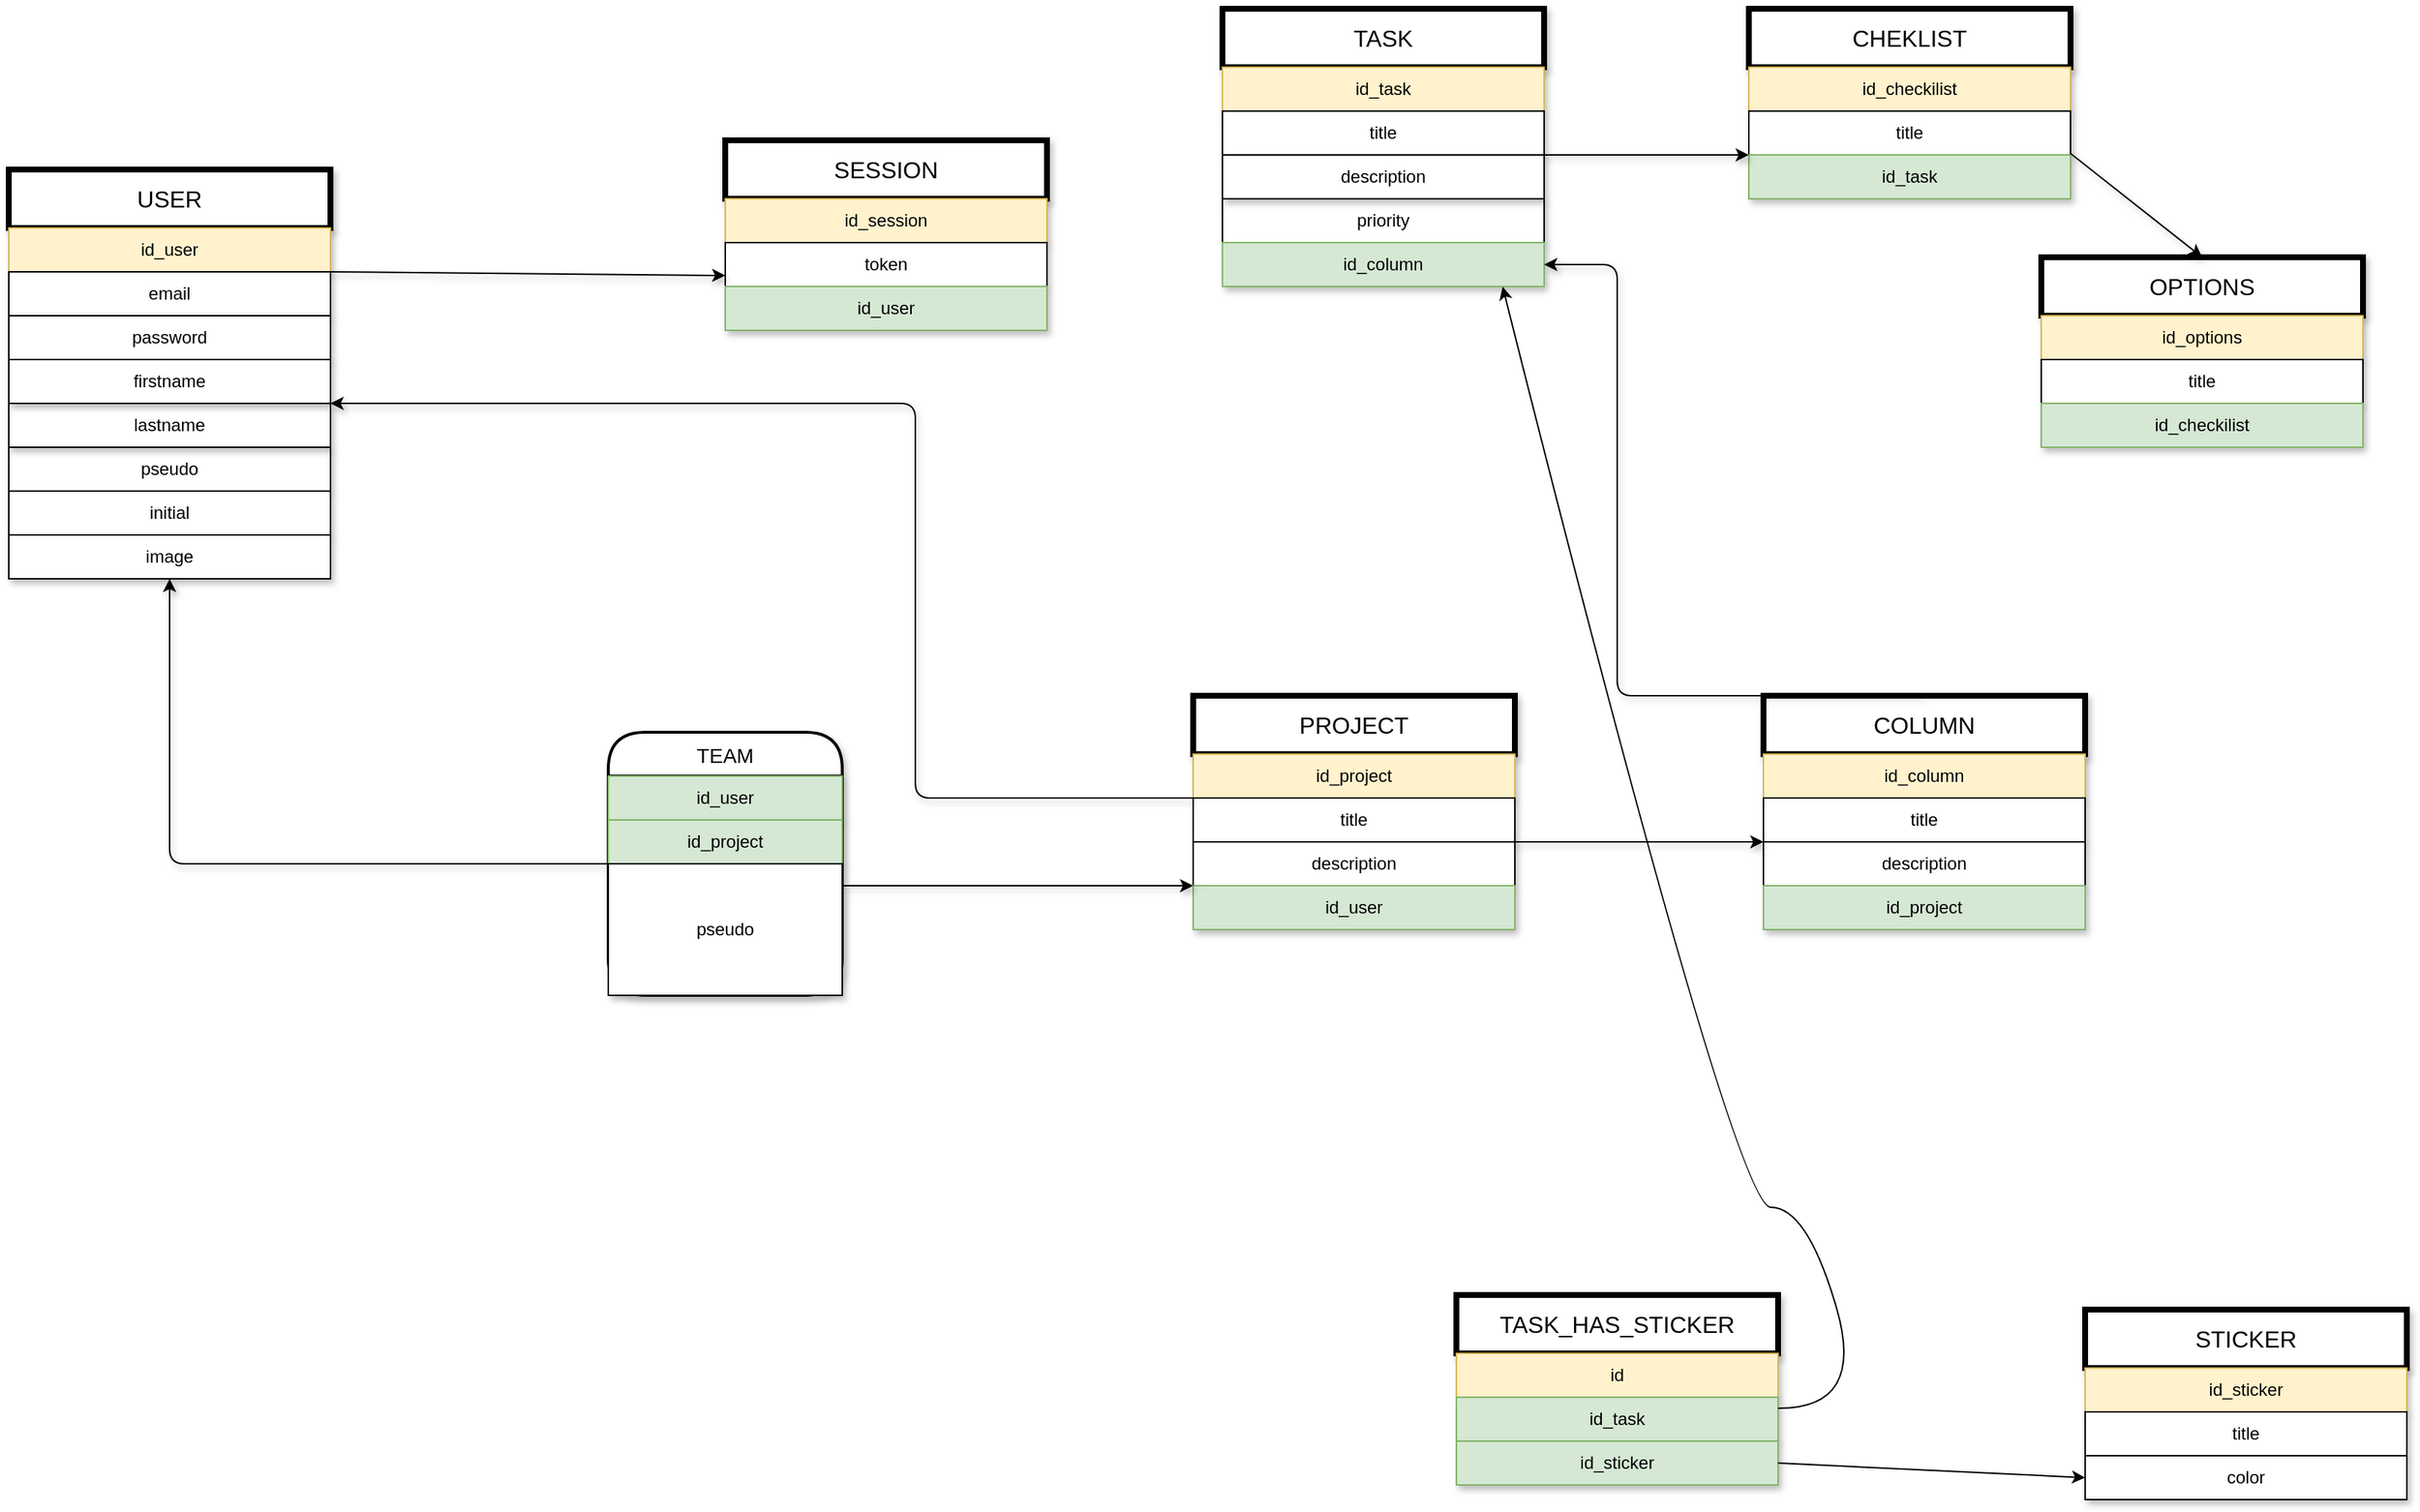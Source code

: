 <mxfile version="14.6.11" type="device"><diagram id="R2lEEEUBdFMjLlhIrx00" name="Page-1"><mxGraphModel dx="2071" dy="1782" grid="1" gridSize="10" guides="1" tooltips="1" connect="1" arrows="1" fold="1" page="1" pageScale="1" pageWidth="850" pageHeight="1100" math="0" shadow="0" extFonts="Permanent Marker^https://fonts.googleapis.com/css?family=Permanent+Marker"><root><mxCell id="0"/><mxCell id="1" parent="0"/><mxCell id="zzVHXGahLy2vOb0JmT2--120" value="TEAM" style="swimlane;childLayout=stackLayout;horizontal=1;startSize=30;horizontalStack=0;rounded=1;fontSize=14;fontStyle=0;strokeWidth=2;resizeParent=0;resizeLast=1;shadow=1;dashed=0;align=center;glass=0;sketch=0;arcSize=28;" parent="1" vertex="1"><mxGeometry x="-390" y="-555" width="160" height="180" as="geometry"><mxRectangle x="-480" y="-560" width="70" height="30" as="alternateBounds"/></mxGeometry></mxCell><mxCell id="zzVHXGahLy2vOb0JmT2--134" value="" style="edgeStyle=segmentEdgeStyle;endArrow=classic;html=1;shadow=1;entryX=0.5;entryY=1;entryDx=0;entryDy=0;" parent="zzVHXGahLy2vOb0JmT2--120" target="zzVHXGahLy2vOb0JmT2--63" edge="1"><mxGeometry width="50" height="50" relative="1" as="geometry"><mxPoint y="90" as="sourcePoint"/><mxPoint x="-190" y="-125" as="targetPoint"/><Array as="points"><mxPoint x="-300" y="90"/></Array></mxGeometry></mxCell><mxCell id="zzVHXGahLy2vOb0JmT2--122" value="id_user" style="rounded=0;whiteSpace=wrap;html=1;shadow=1;glass=0;sketch=0;strokeWidth=1;fillColor=#d5e8d4;strokeColor=#82b366;" parent="zzVHXGahLy2vOb0JmT2--120" vertex="1"><mxGeometry y="30" width="160" height="30" as="geometry"/></mxCell><mxCell id="zzVHXGahLy2vOb0JmT2--128" value="id_project" style="rounded=0;whiteSpace=wrap;html=1;shadow=1;glass=0;sketch=0;strokeWidth=1;fillColor=#d5e8d4;strokeColor=#82b366;" parent="zzVHXGahLy2vOb0JmT2--120" vertex="1"><mxGeometry y="60" width="160" height="30" as="geometry"/></mxCell><mxCell id="zzVHXGahLy2vOb0JmT2--129" value="pseudo" style="rounded=0;whiteSpace=wrap;html=1;shadow=1;glass=0;sketch=0;strokeWidth=1;" parent="zzVHXGahLy2vOb0JmT2--120" vertex="1"><mxGeometry y="90" width="160" height="90" as="geometry"/></mxCell><mxCell id="zzVHXGahLy2vOb0JmT2--52" value="&lt;font style=&quot;font-size: 16px&quot;&gt;USER&lt;/font&gt;" style="whiteSpace=wrap;html=1;rounded=0;shadow=1;sketch=0;glass=0;strokeWidth=4;" parent="1" vertex="1"><mxGeometry x="-800" y="-940" width="220" height="40" as="geometry"/></mxCell><mxCell id="zzVHXGahLy2vOb0JmT2--56" value="id_user" style="rounded=0;whiteSpace=wrap;html=1;shadow=1;glass=0;sketch=0;strokeWidth=1;fillColor=#fff2cc;strokeColor=#d6b656;" parent="1" vertex="1"><mxGeometry x="-800" y="-900" width="220" height="30" as="geometry"/></mxCell><mxCell id="zzVHXGahLy2vOb0JmT2--57" value="pseudo" style="rounded=0;whiteSpace=wrap;html=1;shadow=1;glass=0;sketch=0;strokeWidth=1;" parent="1" vertex="1"><mxGeometry x="-800" y="-750" width="220" height="30" as="geometry"/></mxCell><mxCell id="zzVHXGahLy2vOb0JmT2--58" value="lastname" style="rounded=0;whiteSpace=wrap;html=1;shadow=1;glass=0;sketch=0;strokeWidth=1;" parent="1" vertex="1"><mxGeometry x="-800" y="-780" width="220" height="30" as="geometry"/></mxCell><mxCell id="zzVHXGahLy2vOb0JmT2--59" value="email" style="rounded=0;whiteSpace=wrap;html=1;shadow=1;glass=0;sketch=0;strokeWidth=1;" parent="1" vertex="1"><mxGeometry x="-800" y="-870" width="220" height="30" as="geometry"/></mxCell><mxCell id="zzVHXGahLy2vOb0JmT2--60" value="password" style="rounded=0;whiteSpace=wrap;html=1;shadow=1;glass=0;sketch=0;strokeWidth=1;" parent="1" vertex="1"><mxGeometry x="-800" y="-840" width="220" height="30" as="geometry"/></mxCell><mxCell id="zzVHXGahLy2vOb0JmT2--61" value="firstname" style="rounded=0;whiteSpace=wrap;html=1;shadow=1;glass=0;sketch=0;strokeWidth=1;" parent="1" vertex="1"><mxGeometry x="-800" y="-810" width="220" height="30" as="geometry"/></mxCell><mxCell id="zzVHXGahLy2vOb0JmT2--62" value="initial" style="rounded=0;whiteSpace=wrap;html=1;shadow=1;glass=0;sketch=0;strokeWidth=1;" parent="1" vertex="1"><mxGeometry x="-800" y="-720" width="220" height="30" as="geometry"/></mxCell><mxCell id="zzVHXGahLy2vOb0JmT2--63" value="image" style="rounded=0;whiteSpace=wrap;html=1;shadow=1;glass=0;sketch=0;strokeWidth=1;" parent="1" vertex="1"><mxGeometry x="-800" y="-690" width="220" height="30" as="geometry"/></mxCell><mxCell id="zzVHXGahLy2vOb0JmT2--66" value="&lt;font style=&quot;font-size: 16px&quot;&gt;SESSION&lt;/font&gt;" style="whiteSpace=wrap;html=1;rounded=0;shadow=1;sketch=0;glass=0;strokeWidth=4;" parent="1" vertex="1"><mxGeometry x="-310" y="-960" width="220" height="40" as="geometry"/></mxCell><mxCell id="zzVHXGahLy2vOb0JmT2--67" value="id_session" style="rounded=0;whiteSpace=wrap;html=1;shadow=1;glass=0;sketch=0;strokeWidth=1;fillColor=#fff2cc;strokeColor=#d6b656;" parent="1" vertex="1"><mxGeometry x="-310" y="-920" width="220" height="30" as="geometry"/></mxCell><mxCell id="zzVHXGahLy2vOb0JmT2--69" value="token" style="rounded=0;whiteSpace=wrap;html=1;shadow=1;glass=0;sketch=0;strokeWidth=1;" parent="1" vertex="1"><mxGeometry x="-310" y="-890" width="220" height="30" as="geometry"/></mxCell><mxCell id="zzVHXGahLy2vOb0JmT2--70" value="id_user" style="rounded=0;whiteSpace=wrap;html=1;shadow=1;glass=0;sketch=0;strokeWidth=1;fillColor=#d5e8d4;strokeColor=#82b366;" parent="1" vertex="1"><mxGeometry x="-310" y="-860" width="220" height="30" as="geometry"/></mxCell><mxCell id="zzVHXGahLy2vOb0JmT2--81" value="&lt;span style=&quot;font-size: 16px&quot;&gt;PROJECT&lt;/span&gt;" style="whiteSpace=wrap;html=1;rounded=0;shadow=1;sketch=0;glass=0;strokeWidth=4;" parent="1" vertex="1"><mxGeometry x="10" y="-580" width="220" height="40" as="geometry"/></mxCell><mxCell id="zzVHXGahLy2vOb0JmT2--82" value="id_project" style="rounded=0;whiteSpace=wrap;html=1;shadow=1;glass=0;sketch=0;strokeWidth=1;fillColor=#fff2cc;strokeColor=#d6b656;" parent="1" vertex="1"><mxGeometry x="10" y="-540" width="220" height="30" as="geometry"/></mxCell><mxCell id="zzVHXGahLy2vOb0JmT2--85" value="title" style="rounded=0;whiteSpace=wrap;html=1;shadow=1;glass=0;sketch=0;strokeWidth=1;" parent="1" vertex="1"><mxGeometry x="10" y="-510" width="220" height="30" as="geometry"/></mxCell><mxCell id="zzVHXGahLy2vOb0JmT2--86" value="description" style="rounded=0;whiteSpace=wrap;html=1;shadow=1;glass=0;sketch=0;strokeWidth=1;" parent="1" vertex="1"><mxGeometry x="10" y="-480" width="220" height="30" as="geometry"/></mxCell><mxCell id="zzVHXGahLy2vOb0JmT2--87" value="id_user" style="rounded=0;whiteSpace=wrap;html=1;shadow=1;glass=0;sketch=0;strokeWidth=1;fillColor=#d5e8d4;strokeColor=#82b366;" parent="1" vertex="1"><mxGeometry x="10" y="-450" width="220" height="30" as="geometry"/></mxCell><mxCell id="zzVHXGahLy2vOb0JmT2--90" value="&lt;span style=&quot;font-size: 16px&quot;&gt;COLUMN&lt;/span&gt;" style="whiteSpace=wrap;html=1;rounded=0;shadow=1;sketch=0;glass=0;strokeWidth=4;" parent="1" vertex="1"><mxGeometry x="400" y="-580" width="220" height="40" as="geometry"/></mxCell><mxCell id="zzVHXGahLy2vOb0JmT2--91" value="id_column" style="rounded=0;whiteSpace=wrap;html=1;shadow=1;glass=0;sketch=0;strokeWidth=1;fillColor=#fff2cc;strokeColor=#d6b656;" parent="1" vertex="1"><mxGeometry x="400" y="-540" width="220" height="30" as="geometry"/></mxCell><mxCell id="zzVHXGahLy2vOb0JmT2--92" value="title" style="rounded=0;whiteSpace=wrap;html=1;shadow=1;glass=0;sketch=0;strokeWidth=1;" parent="1" vertex="1"><mxGeometry x="400" y="-510" width="220" height="30" as="geometry"/></mxCell><mxCell id="zzVHXGahLy2vOb0JmT2--93" value="description" style="rounded=0;whiteSpace=wrap;html=1;shadow=1;glass=0;sketch=0;strokeWidth=1;" parent="1" vertex="1"><mxGeometry x="400" y="-480" width="220" height="30" as="geometry"/></mxCell><mxCell id="zzVHXGahLy2vOb0JmT2--94" value="id_project" style="rounded=0;whiteSpace=wrap;html=1;shadow=1;glass=0;sketch=0;strokeWidth=1;fillColor=#d5e8d4;strokeColor=#82b366;" parent="1" vertex="1"><mxGeometry x="400" y="-450" width="220" height="30" as="geometry"/></mxCell><mxCell id="zzVHXGahLy2vOb0JmT2--95" value="&lt;span style=&quot;font-size: 16px&quot;&gt;TASK&lt;/span&gt;" style="whiteSpace=wrap;html=1;rounded=0;shadow=1;sketch=0;glass=0;strokeWidth=4;" parent="1" vertex="1"><mxGeometry x="30" y="-1050" width="220" height="40" as="geometry"/></mxCell><mxCell id="zzVHXGahLy2vOb0JmT2--96" value="id_task" style="rounded=0;whiteSpace=wrap;html=1;shadow=1;glass=0;sketch=0;strokeWidth=1;fillColor=#fff2cc;strokeColor=#d6b656;" parent="1" vertex="1"><mxGeometry x="30" y="-1010" width="220" height="30" as="geometry"/></mxCell><mxCell id="zzVHXGahLy2vOb0JmT2--97" value="title" style="rounded=0;whiteSpace=wrap;html=1;shadow=1;glass=0;sketch=0;strokeWidth=1;" parent="1" vertex="1"><mxGeometry x="30" y="-980" width="220" height="30" as="geometry"/></mxCell><mxCell id="zzVHXGahLy2vOb0JmT2--98" value="priority" style="rounded=0;whiteSpace=wrap;html=1;shadow=1;glass=0;sketch=0;strokeWidth=1;" parent="1" vertex="1"><mxGeometry x="30" y="-920" width="220" height="30" as="geometry"/></mxCell><mxCell id="zzVHXGahLy2vOb0JmT2--99" value="id_column" style="rounded=0;whiteSpace=wrap;html=1;shadow=1;glass=0;sketch=0;strokeWidth=1;fillColor=#d5e8d4;strokeColor=#82b366;" parent="1" vertex="1"><mxGeometry x="30" y="-890" width="220" height="30" as="geometry"/></mxCell><mxCell id="zzVHXGahLy2vOb0JmT2--100" value="&lt;span style=&quot;font-size: 16px&quot;&gt;CHEKLIST&lt;/span&gt;" style="whiteSpace=wrap;html=1;rounded=0;shadow=1;sketch=0;glass=0;strokeWidth=4;" parent="1" vertex="1"><mxGeometry x="390" y="-1050" width="220" height="40" as="geometry"/></mxCell><mxCell id="zzVHXGahLy2vOb0JmT2--101" value="id_checkilist" style="rounded=0;whiteSpace=wrap;html=1;shadow=1;glass=0;sketch=0;strokeWidth=1;fillColor=#fff2cc;strokeColor=#d6b656;" parent="1" vertex="1"><mxGeometry x="390" y="-1010" width="220" height="30" as="geometry"/></mxCell><mxCell id="zzVHXGahLy2vOb0JmT2--102" value="title" style="rounded=0;whiteSpace=wrap;html=1;shadow=1;glass=0;sketch=0;strokeWidth=1;" parent="1" vertex="1"><mxGeometry x="390" y="-980" width="220" height="30" as="geometry"/></mxCell><mxCell id="zzVHXGahLy2vOb0JmT2--103" value="id_task" style="rounded=0;whiteSpace=wrap;html=1;shadow=1;glass=0;sketch=0;strokeWidth=1;fillColor=#d5e8d4;strokeColor=#82b366;" parent="1" vertex="1"><mxGeometry x="390" y="-950" width="220" height="30" as="geometry"/></mxCell><mxCell id="zzVHXGahLy2vOb0JmT2--105" value="&lt;span style=&quot;font-size: 16px&quot;&gt;OPTIONS&lt;/span&gt;" style="whiteSpace=wrap;html=1;rounded=0;shadow=1;sketch=0;glass=0;strokeWidth=4;" parent="1" vertex="1"><mxGeometry x="590" y="-880" width="220" height="40" as="geometry"/></mxCell><mxCell id="zzVHXGahLy2vOb0JmT2--106" value="id_options" style="rounded=0;whiteSpace=wrap;html=1;shadow=1;glass=0;sketch=0;strokeWidth=1;fillColor=#fff2cc;strokeColor=#d6b656;" parent="1" vertex="1"><mxGeometry x="590" y="-840" width="220" height="30" as="geometry"/></mxCell><mxCell id="zzVHXGahLy2vOb0JmT2--107" value="title" style="rounded=0;whiteSpace=wrap;html=1;shadow=1;glass=0;sketch=0;strokeWidth=1;" parent="1" vertex="1"><mxGeometry x="590" y="-810" width="220" height="30" as="geometry"/></mxCell><mxCell id="zzVHXGahLy2vOb0JmT2--108" value="id_checkilist" style="rounded=0;whiteSpace=wrap;html=1;shadow=1;glass=0;sketch=0;strokeWidth=1;fillColor=#d5e8d4;strokeColor=#82b366;" parent="1" vertex="1"><mxGeometry x="590" y="-780" width="220" height="30" as="geometry"/></mxCell><mxCell id="zzVHXGahLy2vOb0JmT2--109" value="&lt;span style=&quot;font-size: 16px&quot;&gt;STICKER&lt;/span&gt;" style="whiteSpace=wrap;html=1;rounded=0;shadow=1;sketch=0;glass=0;strokeWidth=4;" parent="1" vertex="1"><mxGeometry x="620" y="-160" width="220" height="40" as="geometry"/></mxCell><mxCell id="zzVHXGahLy2vOb0JmT2--110" value="id_sticker" style="rounded=0;whiteSpace=wrap;html=1;shadow=1;glass=0;sketch=0;strokeWidth=1;fillColor=#fff2cc;strokeColor=#d6b656;" parent="1" vertex="1"><mxGeometry x="620" y="-120" width="220" height="30" as="geometry"/></mxCell><mxCell id="zzVHXGahLy2vOb0JmT2--111" value="title" style="rounded=0;whiteSpace=wrap;html=1;shadow=1;glass=0;sketch=0;strokeWidth=1;" parent="1" vertex="1"><mxGeometry x="620" y="-90" width="220" height="30" as="geometry"/></mxCell><mxCell id="zzVHXGahLy2vOb0JmT2--112" value="color" style="rounded=0;whiteSpace=wrap;html=1;shadow=1;glass=0;sketch=0;strokeWidth=1;" parent="1" vertex="1"><mxGeometry x="620" y="-60" width="220" height="30" as="geometry"/></mxCell><mxCell id="zzVHXGahLy2vOb0JmT2--133" value="" style="edgeStyle=elbowEdgeStyle;elbow=horizontal;endArrow=classic;html=1;entryX=1;entryY=1;entryDx=0;entryDy=0;exitX=0;exitY=0;exitDx=0;exitDy=0;shadow=1;" parent="1" source="zzVHXGahLy2vOb0JmT2--85" target="zzVHXGahLy2vOb0JmT2--61" edge="1"><mxGeometry width="50" height="50" relative="1" as="geometry"><mxPoint x="-510" y="-700" as="sourcePoint"/><mxPoint x="-460" y="-750" as="targetPoint"/><Array as="points"><mxPoint x="-180" y="-640"/></Array></mxGeometry></mxCell><mxCell id="zzVHXGahLy2vOb0JmT2--136" value="" style="edgeStyle=elbowEdgeStyle;elbow=horizontal;endArrow=classic;html=1;entryX=0;entryY=0;entryDx=0;entryDy=0;shadow=1;" parent="1" target="zzVHXGahLy2vOb0JmT2--87" edge="1"><mxGeometry width="50" height="50" relative="1" as="geometry"><mxPoint x="-230" y="-450" as="sourcePoint"/><mxPoint x="-180" y="-500" as="targetPoint"/><Array as="points"/></mxGeometry></mxCell><mxCell id="zzVHXGahLy2vOb0JmT2--137" value="" style="edgeStyle=elbowEdgeStyle;elbow=horizontal;endArrow=classic;html=1;entryX=0;entryY=0;entryDx=0;entryDy=0;exitX=1;exitY=0;exitDx=0;exitDy=0;shadow=1;" parent="1" source="zzVHXGahLy2vOb0JmT2--86" target="zzVHXGahLy2vOb0JmT2--93" edge="1"><mxGeometry width="50" height="50" relative="1" as="geometry"><mxPoint x="230" y="-467.92" as="sourcePoint"/><mxPoint x="470" y="-467.92" as="targetPoint"/><Array as="points"><mxPoint x="320" y="-480"/></Array></mxGeometry></mxCell><mxCell id="zzVHXGahLy2vOb0JmT2--139" value="" style="edgeStyle=elbowEdgeStyle;elbow=horizontal;endArrow=classic;html=1;exitX=0.5;exitY=0;exitDx=0;exitDy=0;entryX=1;entryY=0.5;entryDx=0;entryDy=0;shadow=1;" parent="1" source="zzVHXGahLy2vOb0JmT2--90" target="zzVHXGahLy2vOb0JmT2--99" edge="1"><mxGeometry width="50" height="50" relative="1" as="geometry"><mxPoint x="440" y="-610" as="sourcePoint"/><mxPoint x="490" y="-660" as="targetPoint"/><Array as="points"><mxPoint x="300" y="-740"/></Array></mxGeometry></mxCell><mxCell id="zzVHXGahLy2vOb0JmT2--140" value="" style="endArrow=classic;html=1;exitX=1;exitY=1;exitDx=0;exitDy=0;entryX=0;entryY=0;entryDx=0;entryDy=0;shadow=1;" parent="1" source="zzVHXGahLy2vOb0JmT2--97" target="zzVHXGahLy2vOb0JmT2--103" edge="1"><mxGeometry width="50" height="50" relative="1" as="geometry"><mxPoint x="390" y="-695" as="sourcePoint"/><mxPoint x="440" y="-745" as="targetPoint"/><Array as="points"/></mxGeometry></mxCell><mxCell id="zzVHXGahLy2vOb0JmT2--141" value="" style="endArrow=classic;html=1;exitX=1;exitY=1;exitDx=0;exitDy=0;shadow=1;entryX=0.5;entryY=0;entryDx=0;entryDy=0;" parent="1" target="zzVHXGahLy2vOb0JmT2--105" edge="1"><mxGeometry width="50" height="50" relative="1" as="geometry"><mxPoint x="610" y="-951" as="sourcePoint"/><mxPoint x="730" y="-951" as="targetPoint"/><Array as="points"/></mxGeometry></mxCell><mxCell id="zzVHXGahLy2vOb0JmT2--142" value="" style="endArrow=classic;html=1;entryX=0;entryY=0.75;entryDx=0;entryDy=0;shadow=1;" parent="1" target="zzVHXGahLy2vOb0JmT2--69" edge="1"><mxGeometry width="50" height="50" relative="1" as="geometry"><mxPoint x="-580" y="-870" as="sourcePoint"/><mxPoint x="-530" y="-920" as="targetPoint"/></mxGeometry></mxCell><mxCell id="BYUgrutBAotXAtKo8Njg-1" value="description" style="rounded=0;whiteSpace=wrap;html=1;shadow=1;glass=0;sketch=0;strokeWidth=1;" vertex="1" parent="1"><mxGeometry x="30" y="-950" width="220" height="30" as="geometry"/></mxCell><mxCell id="BYUgrutBAotXAtKo8Njg-2" value="&lt;span style=&quot;font-size: 16px&quot;&gt;TASK_HAS_STICKER&lt;/span&gt;" style="whiteSpace=wrap;html=1;rounded=0;shadow=1;sketch=0;glass=0;strokeWidth=4;" vertex="1" parent="1"><mxGeometry x="190" y="-170" width="220" height="40" as="geometry"/></mxCell><mxCell id="BYUgrutBAotXAtKo8Njg-3" value="id" style="rounded=0;whiteSpace=wrap;html=1;shadow=1;glass=0;sketch=0;strokeWidth=1;fillColor=#fff2cc;strokeColor=#d6b656;" vertex="1" parent="1"><mxGeometry x="190" y="-130" width="220" height="30" as="geometry"/></mxCell><mxCell id="BYUgrutBAotXAtKo8Njg-4" value="id_task" style="rounded=0;whiteSpace=wrap;html=1;shadow=1;glass=0;sketch=0;strokeWidth=1;fillColor=#d5e8d4;strokeColor=#82b366;" vertex="1" parent="1"><mxGeometry x="190" y="-100" width="220" height="30" as="geometry"/></mxCell><mxCell id="BYUgrutBAotXAtKo8Njg-5" value="id_sticker" style="rounded=0;whiteSpace=wrap;html=1;shadow=1;glass=0;sketch=0;strokeWidth=1;fillColor=#d5e8d4;strokeColor=#82b366;" vertex="1" parent="1"><mxGeometry x="190" y="-70" width="220" height="30" as="geometry"/></mxCell><mxCell id="BYUgrutBAotXAtKo8Njg-8" value="" style="endArrow=classic;html=1;exitX=1;exitY=0.5;exitDx=0;exitDy=0;entryX=0;entryY=0.5;entryDx=0;entryDy=0;" edge="1" parent="1" source="BYUgrutBAotXAtKo8Njg-5" target="zzVHXGahLy2vOb0JmT2--112"><mxGeometry width="50" height="50" relative="1" as="geometry"><mxPoint x="10" y="-360" as="sourcePoint"/><mxPoint x="60" y="-410" as="targetPoint"/><Array as="points"/></mxGeometry></mxCell><mxCell id="BYUgrutBAotXAtKo8Njg-11" value="" style="curved=1;endArrow=classic;html=1;exitX=1;exitY=0.25;exitDx=0;exitDy=0;entryX=0.871;entryY=1.004;entryDx=0;entryDy=0;entryPerimeter=0;" edge="1" parent="1" source="BYUgrutBAotXAtKo8Njg-4" target="zzVHXGahLy2vOb0JmT2--99"><mxGeometry width="50" height="50" relative="1" as="geometry"><mxPoint x="320" y="-270" as="sourcePoint"/><mxPoint x="330" y="-690" as="targetPoint"/><Array as="points"><mxPoint x="470" y="-92"/><mxPoint x="430" y="-230"/><mxPoint x="380" y="-230"/></Array></mxGeometry></mxCell></root></mxGraphModel></diagram></mxfile>
